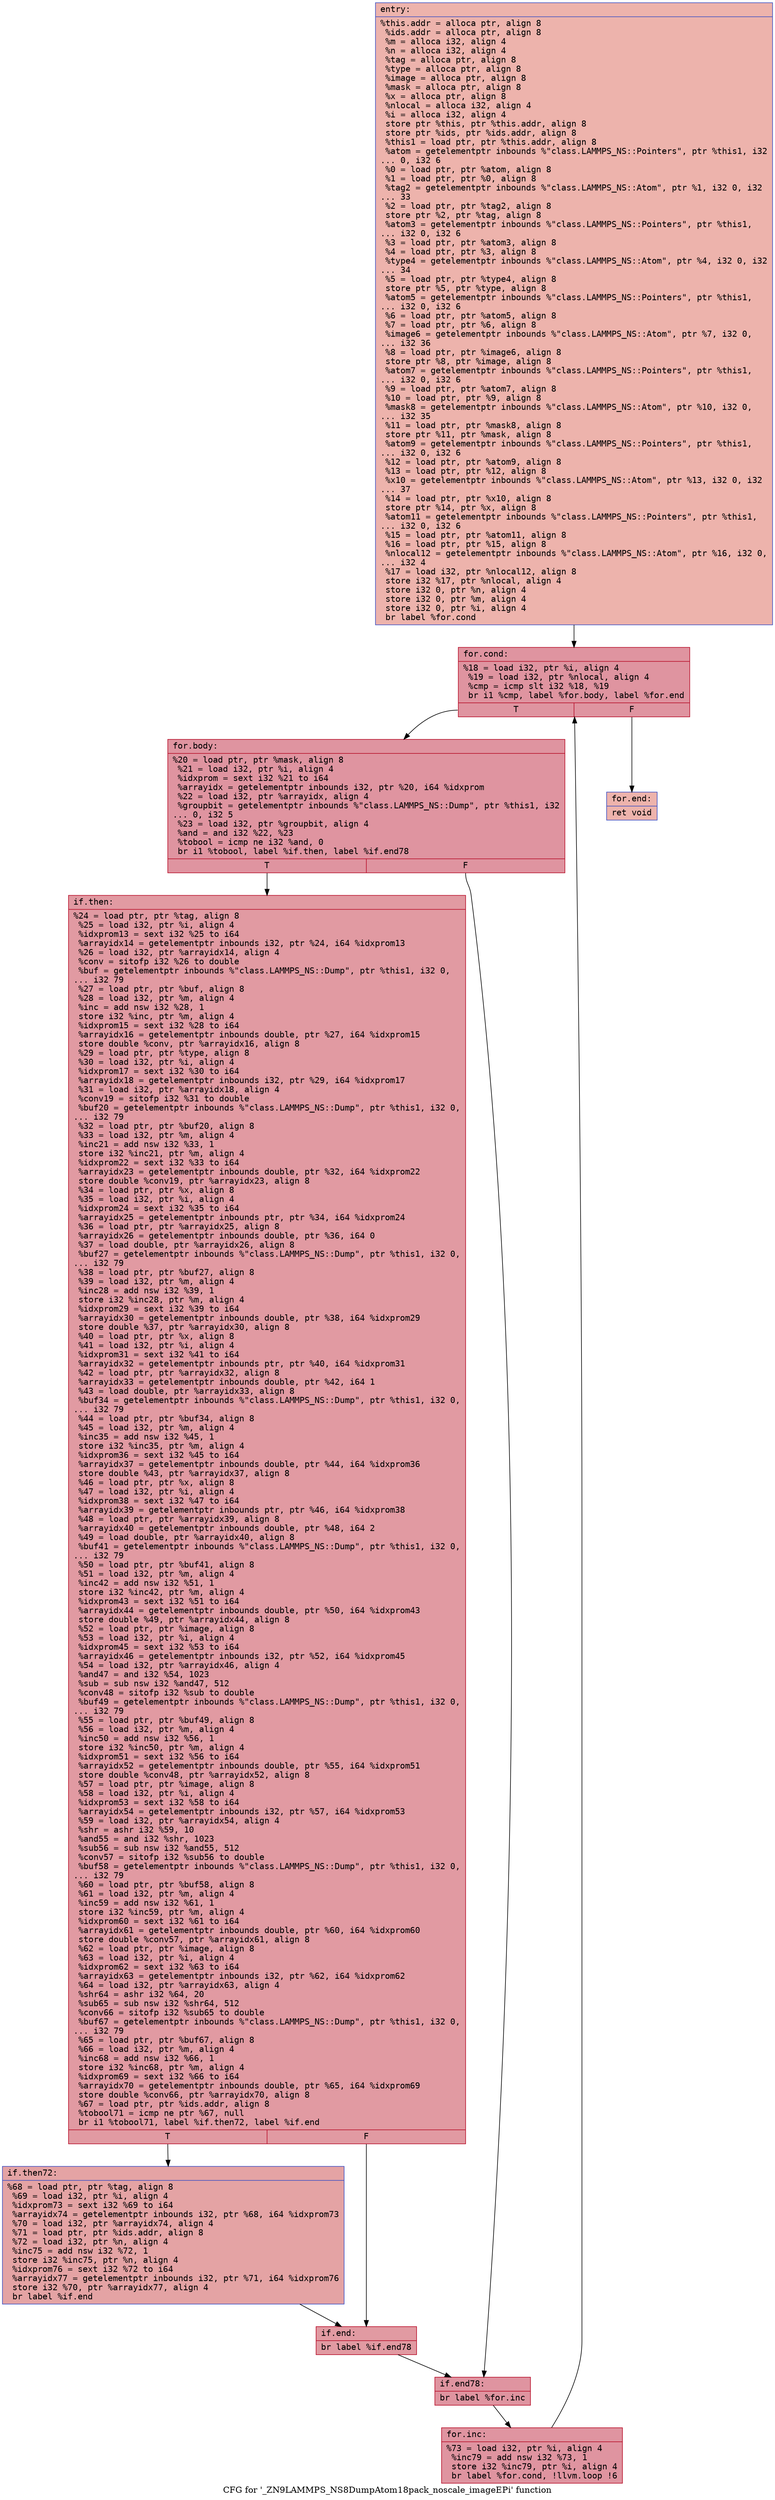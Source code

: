 digraph "CFG for '_ZN9LAMMPS_NS8DumpAtom18pack_noscale_imageEPi' function" {
	label="CFG for '_ZN9LAMMPS_NS8DumpAtom18pack_noscale_imageEPi' function";

	Node0x562c26386420 [shape=record,color="#3d50c3ff", style=filled, fillcolor="#d6524470" fontname="Courier",label="{entry:\l|  %this.addr = alloca ptr, align 8\l  %ids.addr = alloca ptr, align 8\l  %m = alloca i32, align 4\l  %n = alloca i32, align 4\l  %tag = alloca ptr, align 8\l  %type = alloca ptr, align 8\l  %image = alloca ptr, align 8\l  %mask = alloca ptr, align 8\l  %x = alloca ptr, align 8\l  %nlocal = alloca i32, align 4\l  %i = alloca i32, align 4\l  store ptr %this, ptr %this.addr, align 8\l  store ptr %ids, ptr %ids.addr, align 8\l  %this1 = load ptr, ptr %this.addr, align 8\l  %atom = getelementptr inbounds %\"class.LAMMPS_NS::Pointers\", ptr %this1, i32\l... 0, i32 6\l  %0 = load ptr, ptr %atom, align 8\l  %1 = load ptr, ptr %0, align 8\l  %tag2 = getelementptr inbounds %\"class.LAMMPS_NS::Atom\", ptr %1, i32 0, i32\l... 33\l  %2 = load ptr, ptr %tag2, align 8\l  store ptr %2, ptr %tag, align 8\l  %atom3 = getelementptr inbounds %\"class.LAMMPS_NS::Pointers\", ptr %this1,\l... i32 0, i32 6\l  %3 = load ptr, ptr %atom3, align 8\l  %4 = load ptr, ptr %3, align 8\l  %type4 = getelementptr inbounds %\"class.LAMMPS_NS::Atom\", ptr %4, i32 0, i32\l... 34\l  %5 = load ptr, ptr %type4, align 8\l  store ptr %5, ptr %type, align 8\l  %atom5 = getelementptr inbounds %\"class.LAMMPS_NS::Pointers\", ptr %this1,\l... i32 0, i32 6\l  %6 = load ptr, ptr %atom5, align 8\l  %7 = load ptr, ptr %6, align 8\l  %image6 = getelementptr inbounds %\"class.LAMMPS_NS::Atom\", ptr %7, i32 0,\l... i32 36\l  %8 = load ptr, ptr %image6, align 8\l  store ptr %8, ptr %image, align 8\l  %atom7 = getelementptr inbounds %\"class.LAMMPS_NS::Pointers\", ptr %this1,\l... i32 0, i32 6\l  %9 = load ptr, ptr %atom7, align 8\l  %10 = load ptr, ptr %9, align 8\l  %mask8 = getelementptr inbounds %\"class.LAMMPS_NS::Atom\", ptr %10, i32 0,\l... i32 35\l  %11 = load ptr, ptr %mask8, align 8\l  store ptr %11, ptr %mask, align 8\l  %atom9 = getelementptr inbounds %\"class.LAMMPS_NS::Pointers\", ptr %this1,\l... i32 0, i32 6\l  %12 = load ptr, ptr %atom9, align 8\l  %13 = load ptr, ptr %12, align 8\l  %x10 = getelementptr inbounds %\"class.LAMMPS_NS::Atom\", ptr %13, i32 0, i32\l... 37\l  %14 = load ptr, ptr %x10, align 8\l  store ptr %14, ptr %x, align 8\l  %atom11 = getelementptr inbounds %\"class.LAMMPS_NS::Pointers\", ptr %this1,\l... i32 0, i32 6\l  %15 = load ptr, ptr %atom11, align 8\l  %16 = load ptr, ptr %15, align 8\l  %nlocal12 = getelementptr inbounds %\"class.LAMMPS_NS::Atom\", ptr %16, i32 0,\l... i32 4\l  %17 = load i32, ptr %nlocal12, align 8\l  store i32 %17, ptr %nlocal, align 4\l  store i32 0, ptr %n, align 4\l  store i32 0, ptr %m, align 4\l  store i32 0, ptr %i, align 4\l  br label %for.cond\l}"];
	Node0x562c26386420 -> Node0x562c26389c60[tooltip="entry -> for.cond\nProbability 100.00%" ];
	Node0x562c26389c60 [shape=record,color="#b70d28ff", style=filled, fillcolor="#b70d2870" fontname="Courier",label="{for.cond:\l|  %18 = load i32, ptr %i, align 4\l  %19 = load i32, ptr %nlocal, align 4\l  %cmp = icmp slt i32 %18, %19\l  br i1 %cmp, label %for.body, label %for.end\l|{<s0>T|<s1>F}}"];
	Node0x562c26389c60:s0 -> Node0x562c26389ed0[tooltip="for.cond -> for.body\nProbability 96.88%" ];
	Node0x562c26389c60:s1 -> Node0x562c26389f50[tooltip="for.cond -> for.end\nProbability 3.12%" ];
	Node0x562c26389ed0 [shape=record,color="#b70d28ff", style=filled, fillcolor="#b70d2870" fontname="Courier",label="{for.body:\l|  %20 = load ptr, ptr %mask, align 8\l  %21 = load i32, ptr %i, align 4\l  %idxprom = sext i32 %21 to i64\l  %arrayidx = getelementptr inbounds i32, ptr %20, i64 %idxprom\l  %22 = load i32, ptr %arrayidx, align 4\l  %groupbit = getelementptr inbounds %\"class.LAMMPS_NS::Dump\", ptr %this1, i32\l... 0, i32 5\l  %23 = load i32, ptr %groupbit, align 4\l  %and = and i32 %22, %23\l  %tobool = icmp ne i32 %and, 0\l  br i1 %tobool, label %if.then, label %if.end78\l|{<s0>T|<s1>F}}"];
	Node0x562c26389ed0:s0 -> Node0x562c2638a620[tooltip="for.body -> if.then\nProbability 62.50%" ];
	Node0x562c26389ed0:s1 -> Node0x562c2638a690[tooltip="for.body -> if.end78\nProbability 37.50%" ];
	Node0x562c2638a620 [shape=record,color="#b70d28ff", style=filled, fillcolor="#bb1b2c70" fontname="Courier",label="{if.then:\l|  %24 = load ptr, ptr %tag, align 8\l  %25 = load i32, ptr %i, align 4\l  %idxprom13 = sext i32 %25 to i64\l  %arrayidx14 = getelementptr inbounds i32, ptr %24, i64 %idxprom13\l  %26 = load i32, ptr %arrayidx14, align 4\l  %conv = sitofp i32 %26 to double\l  %buf = getelementptr inbounds %\"class.LAMMPS_NS::Dump\", ptr %this1, i32 0,\l... i32 79\l  %27 = load ptr, ptr %buf, align 8\l  %28 = load i32, ptr %m, align 4\l  %inc = add nsw i32 %28, 1\l  store i32 %inc, ptr %m, align 4\l  %idxprom15 = sext i32 %28 to i64\l  %arrayidx16 = getelementptr inbounds double, ptr %27, i64 %idxprom15\l  store double %conv, ptr %arrayidx16, align 8\l  %29 = load ptr, ptr %type, align 8\l  %30 = load i32, ptr %i, align 4\l  %idxprom17 = sext i32 %30 to i64\l  %arrayidx18 = getelementptr inbounds i32, ptr %29, i64 %idxprom17\l  %31 = load i32, ptr %arrayidx18, align 4\l  %conv19 = sitofp i32 %31 to double\l  %buf20 = getelementptr inbounds %\"class.LAMMPS_NS::Dump\", ptr %this1, i32 0,\l... i32 79\l  %32 = load ptr, ptr %buf20, align 8\l  %33 = load i32, ptr %m, align 4\l  %inc21 = add nsw i32 %33, 1\l  store i32 %inc21, ptr %m, align 4\l  %idxprom22 = sext i32 %33 to i64\l  %arrayidx23 = getelementptr inbounds double, ptr %32, i64 %idxprom22\l  store double %conv19, ptr %arrayidx23, align 8\l  %34 = load ptr, ptr %x, align 8\l  %35 = load i32, ptr %i, align 4\l  %idxprom24 = sext i32 %35 to i64\l  %arrayidx25 = getelementptr inbounds ptr, ptr %34, i64 %idxprom24\l  %36 = load ptr, ptr %arrayidx25, align 8\l  %arrayidx26 = getelementptr inbounds double, ptr %36, i64 0\l  %37 = load double, ptr %arrayidx26, align 8\l  %buf27 = getelementptr inbounds %\"class.LAMMPS_NS::Dump\", ptr %this1, i32 0,\l... i32 79\l  %38 = load ptr, ptr %buf27, align 8\l  %39 = load i32, ptr %m, align 4\l  %inc28 = add nsw i32 %39, 1\l  store i32 %inc28, ptr %m, align 4\l  %idxprom29 = sext i32 %39 to i64\l  %arrayidx30 = getelementptr inbounds double, ptr %38, i64 %idxprom29\l  store double %37, ptr %arrayidx30, align 8\l  %40 = load ptr, ptr %x, align 8\l  %41 = load i32, ptr %i, align 4\l  %idxprom31 = sext i32 %41 to i64\l  %arrayidx32 = getelementptr inbounds ptr, ptr %40, i64 %idxprom31\l  %42 = load ptr, ptr %arrayidx32, align 8\l  %arrayidx33 = getelementptr inbounds double, ptr %42, i64 1\l  %43 = load double, ptr %arrayidx33, align 8\l  %buf34 = getelementptr inbounds %\"class.LAMMPS_NS::Dump\", ptr %this1, i32 0,\l... i32 79\l  %44 = load ptr, ptr %buf34, align 8\l  %45 = load i32, ptr %m, align 4\l  %inc35 = add nsw i32 %45, 1\l  store i32 %inc35, ptr %m, align 4\l  %idxprom36 = sext i32 %45 to i64\l  %arrayidx37 = getelementptr inbounds double, ptr %44, i64 %idxprom36\l  store double %43, ptr %arrayidx37, align 8\l  %46 = load ptr, ptr %x, align 8\l  %47 = load i32, ptr %i, align 4\l  %idxprom38 = sext i32 %47 to i64\l  %arrayidx39 = getelementptr inbounds ptr, ptr %46, i64 %idxprom38\l  %48 = load ptr, ptr %arrayidx39, align 8\l  %arrayidx40 = getelementptr inbounds double, ptr %48, i64 2\l  %49 = load double, ptr %arrayidx40, align 8\l  %buf41 = getelementptr inbounds %\"class.LAMMPS_NS::Dump\", ptr %this1, i32 0,\l... i32 79\l  %50 = load ptr, ptr %buf41, align 8\l  %51 = load i32, ptr %m, align 4\l  %inc42 = add nsw i32 %51, 1\l  store i32 %inc42, ptr %m, align 4\l  %idxprom43 = sext i32 %51 to i64\l  %arrayidx44 = getelementptr inbounds double, ptr %50, i64 %idxprom43\l  store double %49, ptr %arrayidx44, align 8\l  %52 = load ptr, ptr %image, align 8\l  %53 = load i32, ptr %i, align 4\l  %idxprom45 = sext i32 %53 to i64\l  %arrayidx46 = getelementptr inbounds i32, ptr %52, i64 %idxprom45\l  %54 = load i32, ptr %arrayidx46, align 4\l  %and47 = and i32 %54, 1023\l  %sub = sub nsw i32 %and47, 512\l  %conv48 = sitofp i32 %sub to double\l  %buf49 = getelementptr inbounds %\"class.LAMMPS_NS::Dump\", ptr %this1, i32 0,\l... i32 79\l  %55 = load ptr, ptr %buf49, align 8\l  %56 = load i32, ptr %m, align 4\l  %inc50 = add nsw i32 %56, 1\l  store i32 %inc50, ptr %m, align 4\l  %idxprom51 = sext i32 %56 to i64\l  %arrayidx52 = getelementptr inbounds double, ptr %55, i64 %idxprom51\l  store double %conv48, ptr %arrayidx52, align 8\l  %57 = load ptr, ptr %image, align 8\l  %58 = load i32, ptr %i, align 4\l  %idxprom53 = sext i32 %58 to i64\l  %arrayidx54 = getelementptr inbounds i32, ptr %57, i64 %idxprom53\l  %59 = load i32, ptr %arrayidx54, align 4\l  %shr = ashr i32 %59, 10\l  %and55 = and i32 %shr, 1023\l  %sub56 = sub nsw i32 %and55, 512\l  %conv57 = sitofp i32 %sub56 to double\l  %buf58 = getelementptr inbounds %\"class.LAMMPS_NS::Dump\", ptr %this1, i32 0,\l... i32 79\l  %60 = load ptr, ptr %buf58, align 8\l  %61 = load i32, ptr %m, align 4\l  %inc59 = add nsw i32 %61, 1\l  store i32 %inc59, ptr %m, align 4\l  %idxprom60 = sext i32 %61 to i64\l  %arrayidx61 = getelementptr inbounds double, ptr %60, i64 %idxprom60\l  store double %conv57, ptr %arrayidx61, align 8\l  %62 = load ptr, ptr %image, align 8\l  %63 = load i32, ptr %i, align 4\l  %idxprom62 = sext i32 %63 to i64\l  %arrayidx63 = getelementptr inbounds i32, ptr %62, i64 %idxprom62\l  %64 = load i32, ptr %arrayidx63, align 4\l  %shr64 = ashr i32 %64, 20\l  %sub65 = sub nsw i32 %shr64, 512\l  %conv66 = sitofp i32 %sub65 to double\l  %buf67 = getelementptr inbounds %\"class.LAMMPS_NS::Dump\", ptr %this1, i32 0,\l... i32 79\l  %65 = load ptr, ptr %buf67, align 8\l  %66 = load i32, ptr %m, align 4\l  %inc68 = add nsw i32 %66, 1\l  store i32 %inc68, ptr %m, align 4\l  %idxprom69 = sext i32 %66 to i64\l  %arrayidx70 = getelementptr inbounds double, ptr %65, i64 %idxprom69\l  store double %conv66, ptr %arrayidx70, align 8\l  %67 = load ptr, ptr %ids.addr, align 8\l  %tobool71 = icmp ne ptr %67, null\l  br i1 %tobool71, label %if.then72, label %if.end\l|{<s0>T|<s1>F}}"];
	Node0x562c2638a620:s0 -> Node0x562c26390750[tooltip="if.then -> if.then72\nProbability 62.50%" ];
	Node0x562c2638a620:s1 -> Node0x562c263907a0[tooltip="if.then -> if.end\nProbability 37.50%" ];
	Node0x562c26390750 [shape=record,color="#3d50c3ff", style=filled, fillcolor="#c32e3170" fontname="Courier",label="{if.then72:\l|  %68 = load ptr, ptr %tag, align 8\l  %69 = load i32, ptr %i, align 4\l  %idxprom73 = sext i32 %69 to i64\l  %arrayidx74 = getelementptr inbounds i32, ptr %68, i64 %idxprom73\l  %70 = load i32, ptr %arrayidx74, align 4\l  %71 = load ptr, ptr %ids.addr, align 8\l  %72 = load i32, ptr %n, align 4\l  %inc75 = add nsw i32 %72, 1\l  store i32 %inc75, ptr %n, align 4\l  %idxprom76 = sext i32 %72 to i64\l  %arrayidx77 = getelementptr inbounds i32, ptr %71, i64 %idxprom76\l  store i32 %70, ptr %arrayidx77, align 4\l  br label %if.end\l}"];
	Node0x562c26390750 -> Node0x562c263907a0[tooltip="if.then72 -> if.end\nProbability 100.00%" ];
	Node0x562c263907a0 [shape=record,color="#b70d28ff", style=filled, fillcolor="#bb1b2c70" fontname="Courier",label="{if.end:\l|  br label %if.end78\l}"];
	Node0x562c263907a0 -> Node0x562c2638a690[tooltip="if.end -> if.end78\nProbability 100.00%" ];
	Node0x562c2638a690 [shape=record,color="#b70d28ff", style=filled, fillcolor="#b70d2870" fontname="Courier",label="{if.end78:\l|  br label %for.inc\l}"];
	Node0x562c2638a690 -> Node0x562c263910f0[tooltip="if.end78 -> for.inc\nProbability 100.00%" ];
	Node0x562c263910f0 [shape=record,color="#b70d28ff", style=filled, fillcolor="#b70d2870" fontname="Courier",label="{for.inc:\l|  %73 = load i32, ptr %i, align 4\l  %inc79 = add nsw i32 %73, 1\l  store i32 %inc79, ptr %i, align 4\l  br label %for.cond, !llvm.loop !6\l}"];
	Node0x562c263910f0 -> Node0x562c26389c60[tooltip="for.inc -> for.cond\nProbability 100.00%" ];
	Node0x562c26389f50 [shape=record,color="#3d50c3ff", style=filled, fillcolor="#d6524470" fontname="Courier",label="{for.end:\l|  ret void\l}"];
}
